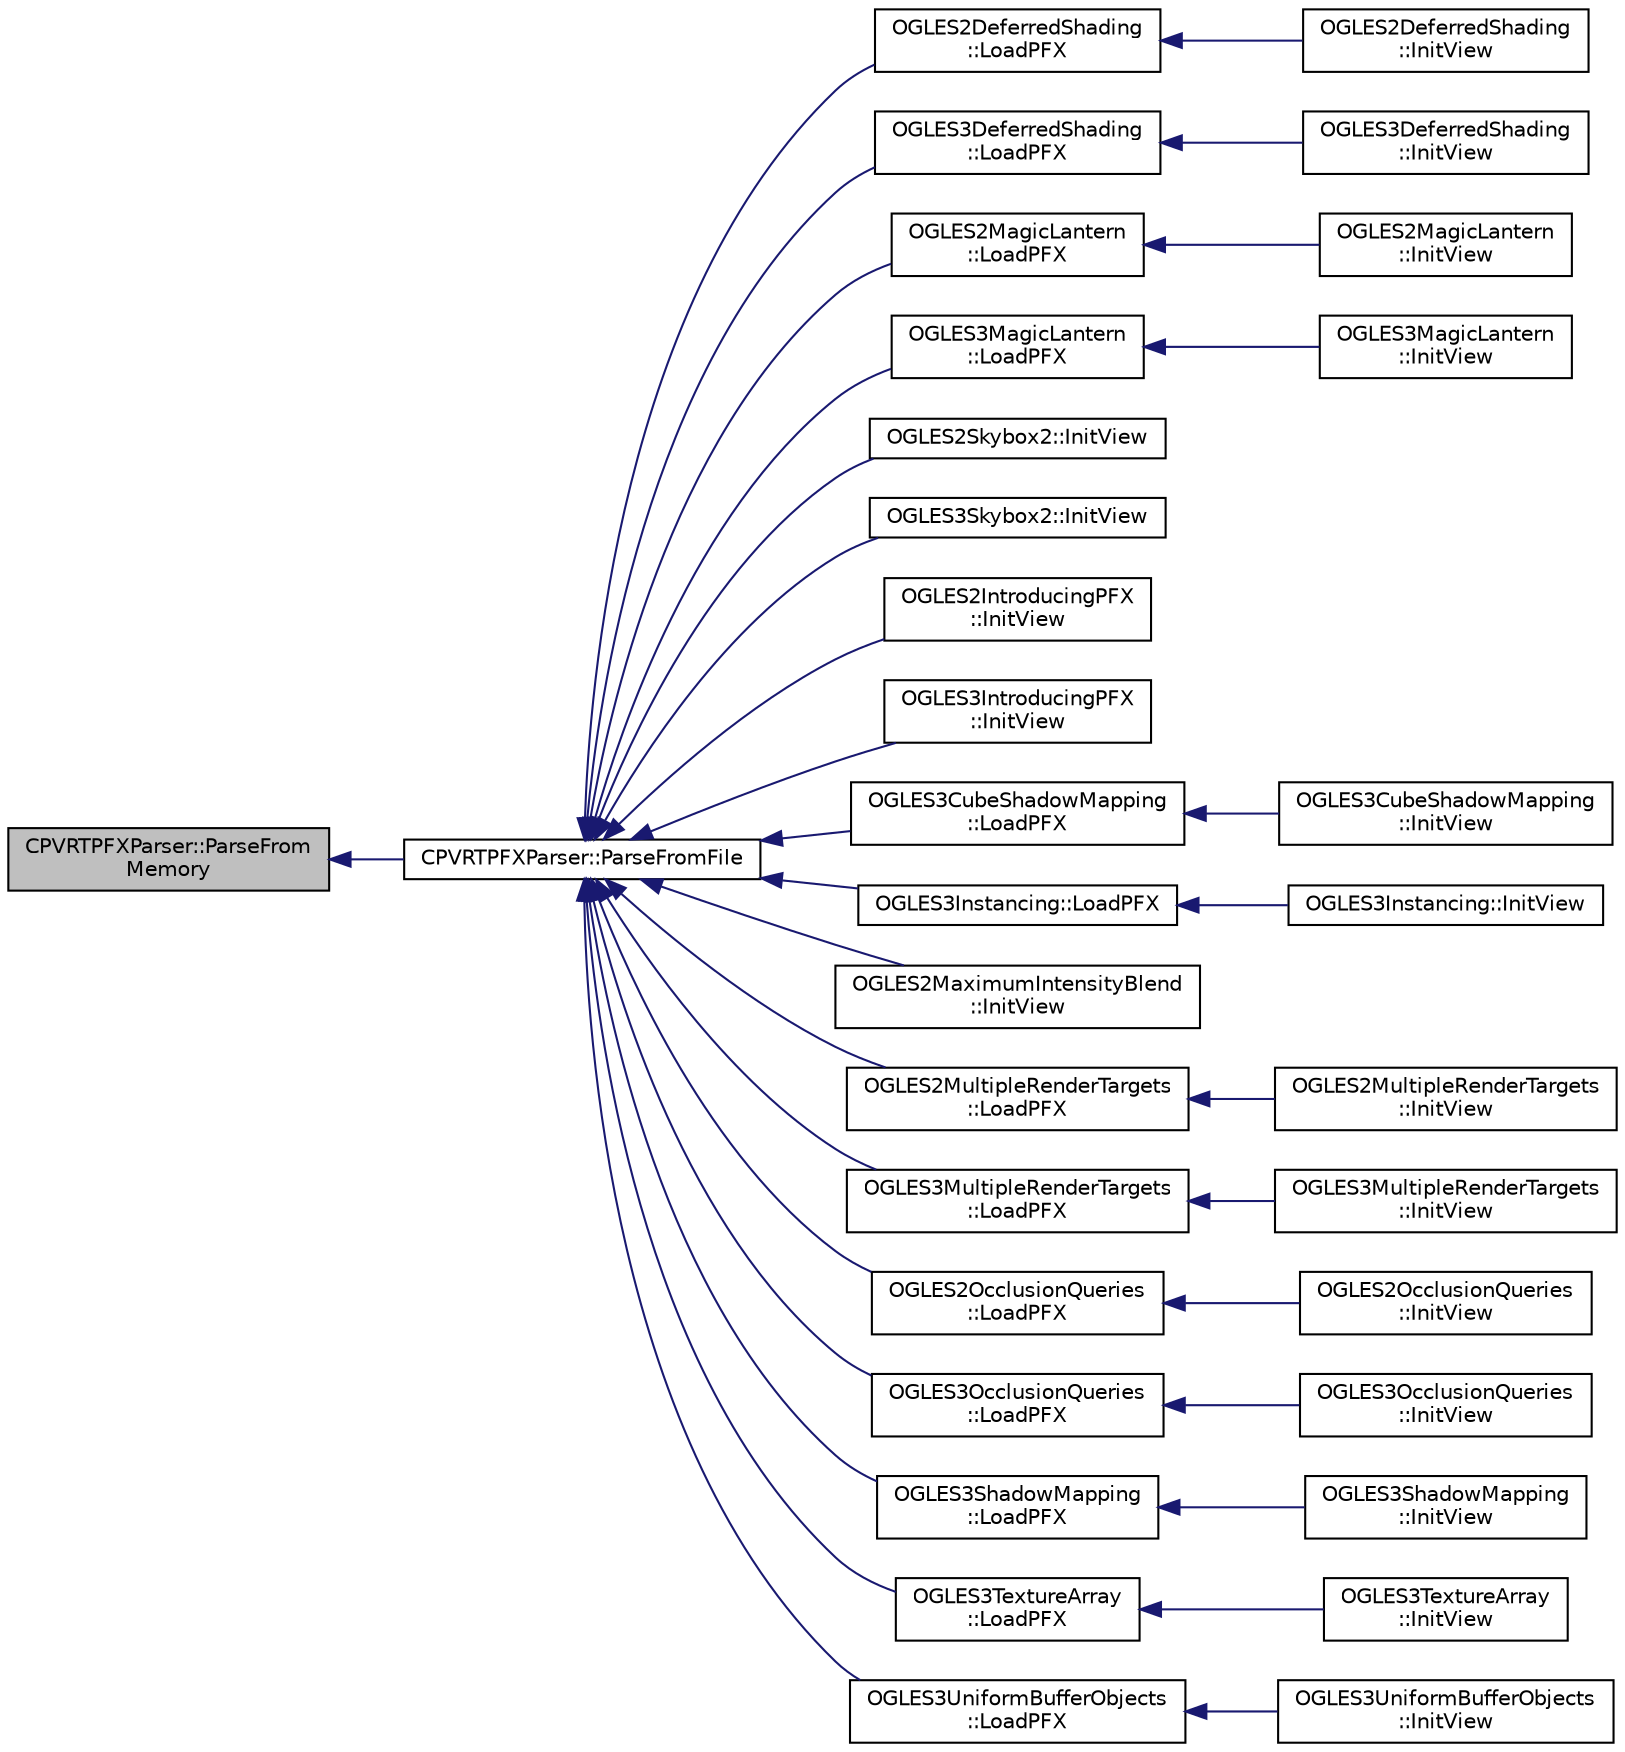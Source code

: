 digraph "CPVRTPFXParser::ParseFromMemory"
{
  edge [fontname="Helvetica",fontsize="10",labelfontname="Helvetica",labelfontsize="10"];
  node [fontname="Helvetica",fontsize="10",shape=record];
  rankdir="LR";
  Node1 [label="CPVRTPFXParser::ParseFrom\lMemory",height=0.2,width=0.4,color="black", fillcolor="grey75", style="filled", fontcolor="black"];
  Node1 -> Node2 [dir="back",color="midnightblue",fontsize="10",style="solid",fontname="Helvetica"];
  Node2 [label="CPVRTPFXParser::ParseFromFile",height=0.2,width=0.4,color="black", fillcolor="white", style="filled",URL="$class_c_p_v_r_t_p_f_x_parser.html#ae1a2dba178d9960729d6c5a04255370f",tooltip="Reads the PFX file and calls the parser. "];
  Node2 -> Node3 [dir="back",color="midnightblue",fontsize="10",style="solid",fontname="Helvetica"];
  Node3 [label="OGLES2DeferredShading\l::LoadPFX",height=0.2,width=0.4,color="black", fillcolor="white", style="filled",URL="$class_o_g_l_e_s2_deferred_shading.html#a4bda3d508a363b5fbe9377328f9d4296"];
  Node3 -> Node4 [dir="back",color="midnightblue",fontsize="10",style="solid",fontname="Helvetica"];
  Node4 [label="OGLES2DeferredShading\l::InitView",height=0.2,width=0.4,color="black", fillcolor="white", style="filled",URL="$class_o_g_l_e_s2_deferred_shading.html#aeb9543c58a12a0c390331558cf960bdc"];
  Node2 -> Node5 [dir="back",color="midnightblue",fontsize="10",style="solid",fontname="Helvetica"];
  Node5 [label="OGLES3DeferredShading\l::LoadPFX",height=0.2,width=0.4,color="black", fillcolor="white", style="filled",URL="$class_o_g_l_e_s3_deferred_shading.html#ad689392f309130d83fc6150abf02e9e0"];
  Node5 -> Node6 [dir="back",color="midnightblue",fontsize="10",style="solid",fontname="Helvetica"];
  Node6 [label="OGLES3DeferredShading\l::InitView",height=0.2,width=0.4,color="black", fillcolor="white", style="filled",URL="$class_o_g_l_e_s3_deferred_shading.html#abcfa480d9d21ac94abd583307e81215a"];
  Node2 -> Node7 [dir="back",color="midnightblue",fontsize="10",style="solid",fontname="Helvetica"];
  Node7 [label="OGLES2MagicLantern\l::LoadPFX",height=0.2,width=0.4,color="black", fillcolor="white", style="filled",URL="$class_o_g_l_e_s2_magic_lantern.html#afd2b128c880036e1c74b005ff982af4a"];
  Node7 -> Node8 [dir="back",color="midnightblue",fontsize="10",style="solid",fontname="Helvetica"];
  Node8 [label="OGLES2MagicLantern\l::InitView",height=0.2,width=0.4,color="black", fillcolor="white", style="filled",URL="$class_o_g_l_e_s2_magic_lantern.html#ad816c13d43fda876acf6ffda709b4b33"];
  Node2 -> Node9 [dir="back",color="midnightblue",fontsize="10",style="solid",fontname="Helvetica"];
  Node9 [label="OGLES3MagicLantern\l::LoadPFX",height=0.2,width=0.4,color="black", fillcolor="white", style="filled",URL="$class_o_g_l_e_s3_magic_lantern.html#ae82d496015780a26be25dfd77ef75a8e"];
  Node9 -> Node10 [dir="back",color="midnightblue",fontsize="10",style="solid",fontname="Helvetica"];
  Node10 [label="OGLES3MagicLantern\l::InitView",height=0.2,width=0.4,color="black", fillcolor="white", style="filled",URL="$class_o_g_l_e_s3_magic_lantern.html#a09dcab3677a281ee9fee65979df5a672"];
  Node2 -> Node11 [dir="back",color="midnightblue",fontsize="10",style="solid",fontname="Helvetica"];
  Node11 [label="OGLES2Skybox2::InitView",height=0.2,width=0.4,color="black", fillcolor="white", style="filled",URL="$class_o_g_l_e_s2_skybox2.html#ada3a5fbf77319ed17e7b2f50068d3a8f"];
  Node2 -> Node12 [dir="back",color="midnightblue",fontsize="10",style="solid",fontname="Helvetica"];
  Node12 [label="OGLES3Skybox2::InitView",height=0.2,width=0.4,color="black", fillcolor="white", style="filled",URL="$class_o_g_l_e_s3_skybox2.html#a8ffd3e8419f04229f3a96afa67b51183"];
  Node2 -> Node13 [dir="back",color="midnightblue",fontsize="10",style="solid",fontname="Helvetica"];
  Node13 [label="OGLES2IntroducingPFX\l::InitView",height=0.2,width=0.4,color="black", fillcolor="white", style="filled",URL="$class_o_g_l_e_s2_introducing_p_f_x.html#a60689521ef922e6ac479011562f4e3c8"];
  Node2 -> Node14 [dir="back",color="midnightblue",fontsize="10",style="solid",fontname="Helvetica"];
  Node14 [label="OGLES3IntroducingPFX\l::InitView",height=0.2,width=0.4,color="black", fillcolor="white", style="filled",URL="$class_o_g_l_e_s3_introducing_p_f_x.html#a6762e7f140fe15a0a945e39abf25ae34"];
  Node2 -> Node15 [dir="back",color="midnightblue",fontsize="10",style="solid",fontname="Helvetica"];
  Node15 [label="OGLES3CubeShadowMapping\l::LoadPFX",height=0.2,width=0.4,color="black", fillcolor="white", style="filled",URL="$class_o_g_l_e_s3_cube_shadow_mapping.html#a9aa68eba08789f0b5a5a873fefecb0a9"];
  Node15 -> Node16 [dir="back",color="midnightblue",fontsize="10",style="solid",fontname="Helvetica"];
  Node16 [label="OGLES3CubeShadowMapping\l::InitView",height=0.2,width=0.4,color="black", fillcolor="white", style="filled",URL="$class_o_g_l_e_s3_cube_shadow_mapping.html#a9d85a23ec2a75cc219a972e4e61b9bac"];
  Node2 -> Node17 [dir="back",color="midnightblue",fontsize="10",style="solid",fontname="Helvetica"];
  Node17 [label="OGLES3Instancing::LoadPFX",height=0.2,width=0.4,color="black", fillcolor="white", style="filled",URL="$class_o_g_l_e_s3_instancing.html#afb418bcfd59ec60e0a66e9a859773c37"];
  Node17 -> Node18 [dir="back",color="midnightblue",fontsize="10",style="solid",fontname="Helvetica"];
  Node18 [label="OGLES3Instancing::InitView",height=0.2,width=0.4,color="black", fillcolor="white", style="filled",URL="$class_o_g_l_e_s3_instancing.html#ab6cef734d9860f8de78045187fffab46"];
  Node2 -> Node19 [dir="back",color="midnightblue",fontsize="10",style="solid",fontname="Helvetica"];
  Node19 [label="OGLES2MaximumIntensityBlend\l::InitView",height=0.2,width=0.4,color="black", fillcolor="white", style="filled",URL="$class_o_g_l_e_s2_maximum_intensity_blend.html#ab3bb87b3ff371c02101474f097b2db19"];
  Node2 -> Node20 [dir="back",color="midnightblue",fontsize="10",style="solid",fontname="Helvetica"];
  Node20 [label="OGLES2MultipleRenderTargets\l::LoadPFX",height=0.2,width=0.4,color="black", fillcolor="white", style="filled",URL="$class_o_g_l_e_s2_multiple_render_targets.html#a139574a1d6735f7596249ecd0b9ce778"];
  Node20 -> Node21 [dir="back",color="midnightblue",fontsize="10",style="solid",fontname="Helvetica"];
  Node21 [label="OGLES2MultipleRenderTargets\l::InitView",height=0.2,width=0.4,color="black", fillcolor="white", style="filled",URL="$class_o_g_l_e_s2_multiple_render_targets.html#a476409a90c225721471d14bd0bacb660"];
  Node2 -> Node22 [dir="back",color="midnightblue",fontsize="10",style="solid",fontname="Helvetica"];
  Node22 [label="OGLES3MultipleRenderTargets\l::LoadPFX",height=0.2,width=0.4,color="black", fillcolor="white", style="filled",URL="$class_o_g_l_e_s3_multiple_render_targets.html#ad04afc5d49ba098db55b44c8d204bb2a"];
  Node22 -> Node23 [dir="back",color="midnightblue",fontsize="10",style="solid",fontname="Helvetica"];
  Node23 [label="OGLES3MultipleRenderTargets\l::InitView",height=0.2,width=0.4,color="black", fillcolor="white", style="filled",URL="$class_o_g_l_e_s3_multiple_render_targets.html#a148e01bfca58ac1cac9a6bac5cc01a70"];
  Node2 -> Node24 [dir="back",color="midnightblue",fontsize="10",style="solid",fontname="Helvetica"];
  Node24 [label="OGLES2OcclusionQueries\l::LoadPFX",height=0.2,width=0.4,color="black", fillcolor="white", style="filled",URL="$class_o_g_l_e_s2_occlusion_queries.html#a00b2e87abb2d3675088bc9158bea05b7"];
  Node24 -> Node25 [dir="back",color="midnightblue",fontsize="10",style="solid",fontname="Helvetica"];
  Node25 [label="OGLES2OcclusionQueries\l::InitView",height=0.2,width=0.4,color="black", fillcolor="white", style="filled",URL="$class_o_g_l_e_s2_occlusion_queries.html#a886c285f3cba8d44b4d8d13e6ee4873d"];
  Node2 -> Node26 [dir="back",color="midnightblue",fontsize="10",style="solid",fontname="Helvetica"];
  Node26 [label="OGLES3OcclusionQueries\l::LoadPFX",height=0.2,width=0.4,color="black", fillcolor="white", style="filled",URL="$class_o_g_l_e_s3_occlusion_queries.html#a6f2d84acede9f017c26c473d6e3263ef"];
  Node26 -> Node27 [dir="back",color="midnightblue",fontsize="10",style="solid",fontname="Helvetica"];
  Node27 [label="OGLES3OcclusionQueries\l::InitView",height=0.2,width=0.4,color="black", fillcolor="white", style="filled",URL="$class_o_g_l_e_s3_occlusion_queries.html#aeb16433361edf41b75b004f68799793d"];
  Node2 -> Node28 [dir="back",color="midnightblue",fontsize="10",style="solid",fontname="Helvetica"];
  Node28 [label="OGLES3ShadowMapping\l::LoadPFX",height=0.2,width=0.4,color="black", fillcolor="white", style="filled",URL="$class_o_g_l_e_s3_shadow_mapping.html#aa35da10b29680828dd663d92df7bf585"];
  Node28 -> Node29 [dir="back",color="midnightblue",fontsize="10",style="solid",fontname="Helvetica"];
  Node29 [label="OGLES3ShadowMapping\l::InitView",height=0.2,width=0.4,color="black", fillcolor="white", style="filled",URL="$class_o_g_l_e_s3_shadow_mapping.html#ae273de8d96a18000cc4b9a893e51513e"];
  Node2 -> Node30 [dir="back",color="midnightblue",fontsize="10",style="solid",fontname="Helvetica"];
  Node30 [label="OGLES3TextureArray\l::LoadPFX",height=0.2,width=0.4,color="black", fillcolor="white", style="filled",URL="$class_o_g_l_e_s3_texture_array.html#a73b9dbcabb0ed9d652b19c087b5bdf88"];
  Node30 -> Node31 [dir="back",color="midnightblue",fontsize="10",style="solid",fontname="Helvetica"];
  Node31 [label="OGLES3TextureArray\l::InitView",height=0.2,width=0.4,color="black", fillcolor="white", style="filled",URL="$class_o_g_l_e_s3_texture_array.html#aa9acba32facbe0fd94f059af2066a5cd"];
  Node2 -> Node32 [dir="back",color="midnightblue",fontsize="10",style="solid",fontname="Helvetica"];
  Node32 [label="OGLES3UniformBufferObjects\l::LoadPFX",height=0.2,width=0.4,color="black", fillcolor="white", style="filled",URL="$class_o_g_l_e_s3_uniform_buffer_objects.html#a48e2b526acdd3552f25de848e3cb7466"];
  Node32 -> Node33 [dir="back",color="midnightblue",fontsize="10",style="solid",fontname="Helvetica"];
  Node33 [label="OGLES3UniformBufferObjects\l::InitView",height=0.2,width=0.4,color="black", fillcolor="white", style="filled",URL="$class_o_g_l_e_s3_uniform_buffer_objects.html#afc010d6972a8b2a976a4ffc21440df1a"];
}
